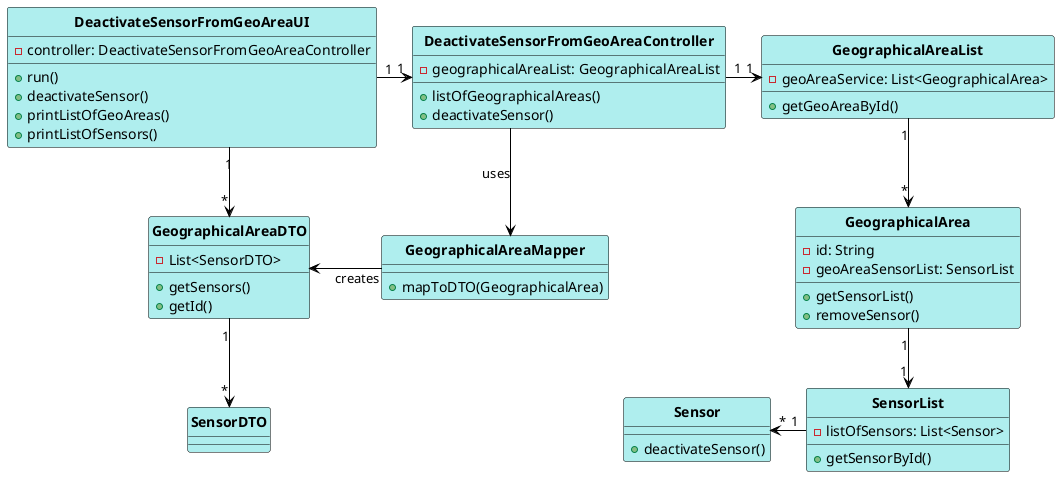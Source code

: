 @startuml
skinparam linetype ortho

skinparam class {
	BackgroundColor PaleTurquoise
	ArrowColor Black
	BorderColor Black
	FontStyle Bold
}

hide circle
DeactivateSensorFromGeoAreaUI "1" -right-> "1" DeactivateSensorFromGeoAreaController
DeactivateSensorFromGeoAreaController "1" -right-> "1" GeographicalAreaList
GeographicalArea "1" --> "1" SensorList
GeographicalAreaList "1" --> "*" GeographicalArea
DeactivateSensorFromGeoAreaController --> GeographicalAreaMapper: uses

GeographicalAreaMapper -left-> GeographicalAreaDTO : creates
DeactivateSensorFromGeoAreaUI "1"--> "*" GeographicalAreaDTO
SensorList "1" -left-> "*" Sensor
GeographicalAreaDTO "1" -down-> "*" SensorDTO

Class DeactivateSensorFromGeoAreaUI {
-controller: DeactivateSensorFromGeoAreaController
+run()
+deactivateSensor()
+printListOfGeoAreas()
+printListOfSensors()
}

Class DeactivateSensorFromGeoAreaController {
-geographicalAreaList: GeographicalAreaList
+listOfGeographicalAreas()
+deactivateSensor()
}

Class GeographicalAreaMapper{
+mapToDTO(GeographicalArea)
}

Class GeographicalAreaList {
-geoAreaService: List<GeographicalArea>
+getGeoAreaById()
}

Class GeographicalArea {
-id: String
-geoAreaSensorList: SensorList
+getSensorList()
+removeSensor()
}

Class SensorList {
-listOfSensors: List<Sensor>
+getSensorById()
}

Class Sensor{
+deactivateSensor()
}

Class GeographicalAreaDTO{
-List<SensorDTO>
+getSensors()
+getId()
}

@enduml
